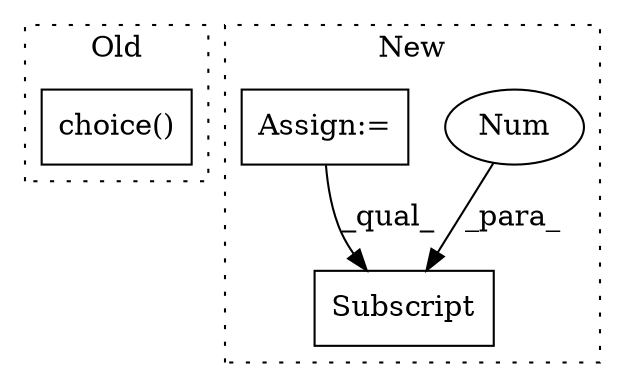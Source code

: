 digraph G {
subgraph cluster0 {
1 [label="choice()" a="75" s="9694,9730" l="17,34" shape="box"];
label = "Old";
style="dotted";
}
subgraph cluster1 {
2 [label="Subscript" a="63" s="11785,0" l="9,0" shape="box"];
3 [label="Num" a="76" s="11792" l="1" shape="ellipse"];
4 [label="Assign:=" a="68" s="11463" l="3" shape="box"];
label = "New";
style="dotted";
}
3 -> 2 [label="_para_"];
4 -> 2 [label="_qual_"];
}